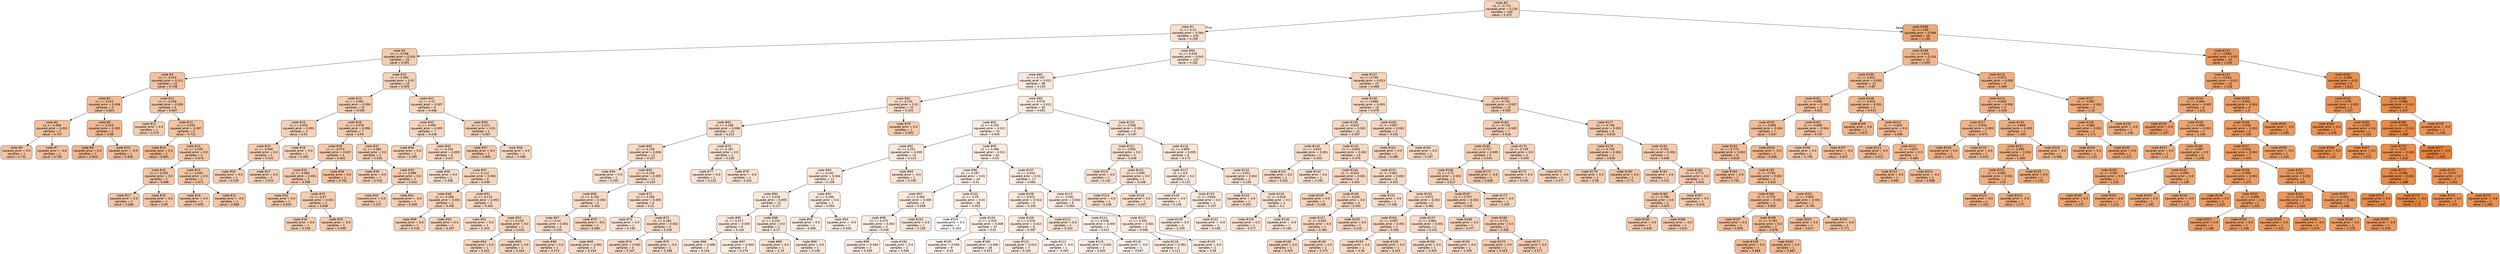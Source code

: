digraph Tree {
node [shape=box, style="filled, rounded", color="black", fontname="helvetica"] ;
edge [fontname="helvetica"] ;
0 [label="node #0\nx1 <= 0.772\nsquared_error = 0.226\nsamples = 200\nvalue = 0.475", fillcolor="#f6d3ba"] ;
1 [label="node #1\nx1 <= 0.13\nsquared_error = 0.064\nsamples = 154\nvalue = 0.259", fillcolor="#f9e0ce"] ;
0 -> 1 [labeldistance=2.5, labelangle=45, headlabel="True"] ;
2 [label="node #2\nx1 <= 0.046\nsquared_error = 0.024\nsamples = 29\nvalue = 0.591", fillcolor="#f4ccaf"] ;
1 -> 2 ;
3 [label="node #3\nx1 <= 0.023\nsquared_error = 0.012\nsamples = 10\nvalue = 0.748", fillcolor="#f3c3a0"] ;
2 -> 3 ;
4 [label="node #4\nx1 <= 0.012\nsquared_error = 0.006\nsamples = 4\nvalue = 0.824", fillcolor="#f2be99"] ;
3 -> 4 ;
5 [label="node #5\nx1 <= 0.006\nsquared_error = 0.001\nsamples = 2\nvalue = 0.757", fillcolor="#f2c29f"] ;
4 -> 5 ;
6 [label="node #6\nsquared_error = 0.0\nsamples = 1\nvalue = 0.731", fillcolor="#f3c4a2"] ;
5 -> 6 ;
7 [label="node #7\nsquared_error = -0.0\nsamples = 1\nvalue = 0.784", fillcolor="#f2c09d"] ;
5 -> 7 ;
8 [label="node #8\nx1 <= 0.019\nsquared_error = 0.003\nsamples = 2\nvalue = 0.89", fillcolor="#f1ba93"] ;
4 -> 8 ;
9 [label="node #9\nsquared_error = 0.0\nsamples = 1\nvalue = 0.944", fillcolor="#f0b78d"] ;
8 -> 9 ;
10 [label="node #10\nsquared_error = -0.0\nsamples = 1\nvalue = 0.836", fillcolor="#f1bd98"] ;
8 -> 10 ;
11 [label="node #11\nx1 <= 0.028\nsquared_error = 0.009\nsamples = 6\nvalue = 0.697", fillcolor="#f3c6a5"] ;
3 -> 11 ;
12 [label="node #12\nsquared_error = 0.0\nsamples = 1\nvalue = 0.575", fillcolor="#f5cdb0"] ;
11 -> 12 ;
13 [label="node #13\nx1 <= 0.033\nsquared_error = 0.007\nsamples = 5\nvalue = 0.722", fillcolor="#f3c4a2"] ;
11 -> 13 ;
14 [label="node #14\nsquared_error = 0.0\nsamples = 1\nvalue = 0.891", fillcolor="#f1ba92"] ;
13 -> 14 ;
15 [label="node #15\nx1 <= 0.039\nsquared_error = 0.0\nsamples = 4\nvalue = 0.679", fillcolor="#f3c7a6"] ;
13 -> 15 ;
16 [label="node #16\nx1 <= 0.036\nsquared_error = 0.0\nsamples = 2\nvalue = 0.688", fillcolor="#f3c6a6"] ;
15 -> 16 ;
17 [label="node #17\nsquared_error = 0.0\nsamples = 1\nvalue = 0.686", fillcolor="#f3c6a6"] ;
16 -> 17 ;
18 [label="node #18\nsquared_error = 0.0\nsamples = 1\nvalue = 0.69", fillcolor="#f3c6a5"] ;
16 -> 18 ;
19 [label="node #19\nx1 <= 0.043\nsquared_error = 0.0\nsamples = 2\nvalue = 0.671", fillcolor="#f3c7a7"] ;
15 -> 19 ;
20 [label="node #20\nsquared_error = 0.0\nsamples = 1\nvalue = 0.655", fillcolor="#f4c8a9"] ;
19 -> 20 ;
21 [label="node #21\nsquared_error = -0.0\nsamples = 1\nvalue = 0.686", fillcolor="#f3c6a6"] ;
19 -> 21 ;
22 [label="node #22\nx1 <= 0.092\nsquared_error = 0.01\nsamples = 19\nvalue = 0.509", fillcolor="#f5d1b6"] ;
2 -> 22 ;
23 [label="node #23\nx1 <= 0.061\nsquared_error = 0.006\nsamples = 10\nvalue = 0.566", fillcolor="#f5cdb1"] ;
22 -> 23 ;
24 [label="node #24\nx1 <= 0.055\nsquared_error = 0.001\nsamples = 3\nvalue = 0.51", fillcolor="#f5d1b6"] ;
23 -> 24 ;
25 [label="node #25\nx1 <= 0.049\nsquared_error = 0.0\nsamples = 2\nvalue = 0.532", fillcolor="#f5cfb4"] ;
24 -> 25 ;
26 [label="node #26\nsquared_error = 0.0\nsamples = 1\nvalue = 0.539", fillcolor="#f5cfb4"] ;
25 -> 26 ;
27 [label="node #27\nsquared_error = 0.0\nsamples = 1\nvalue = 0.524", fillcolor="#f5d0b5"] ;
25 -> 27 ;
28 [label="node #28\nsquared_error = 0.0\nsamples = 1\nvalue = 0.465", fillcolor="#f6d3ba"] ;
24 -> 28 ;
29 [label="node #29\nx1 <= 0.076\nsquared_error = 0.006\nsamples = 7\nvalue = 0.59", fillcolor="#f4ccaf"] ;
23 -> 29 ;
30 [label="node #30\nx1 <= 0.074\nsquared_error = 0.007\nsamples = 4\nvalue = 0.632", fillcolor="#f4c9ab"] ;
29 -> 30 ;
31 [label="node #31\nx1 <= 0.064\nsquared_error = 0.001\nsamples = 3\nvalue = 0.589", fillcolor="#f4ccaf"] ;
30 -> 31 ;
32 [label="node #32\nsquared_error = 0.0\nsamples = 1\nvalue = 0.629", fillcolor="#f4caab"] ;
31 -> 32 ;
33 [label="node #33\nx1 <= 0.07\nsquared_error = 0.001\nsamples = 2\nvalue = 0.569", fillcolor="#f5cdb1"] ;
31 -> 33 ;
34 [label="node #34\nsquared_error = 0.0\nsamples = 1\nvalue = 0.539", fillcolor="#f5cfb4"] ;
33 -> 34 ;
35 [label="node #35\nsquared_error = -0.0\nsamples = 1\nvalue = 0.599", fillcolor="#f4cbae"] ;
33 -> 35 ;
36 [label="node #36\nsquared_error = 0.0\nsamples = 1\nvalue = 0.761", fillcolor="#f2c29f"] ;
30 -> 36 ;
37 [label="node #37\nx1 <= 0.083\nsquared_error = 0.0\nsamples = 3\nvalue = 0.533", fillcolor="#f5cfb4"] ;
29 -> 37 ;
38 [label="node #38\nsquared_error = 0.0\nsamples = 1\nvalue = 0.516", fillcolor="#f5d0b6"] ;
37 -> 38 ;
39 [label="node #39\nx1 <= 0.089\nsquared_error = 0.0\nsamples = 2\nvalue = 0.542", fillcolor="#f5cfb3"] ;
37 -> 39 ;
40 [label="node #40\nsquared_error = 0.0\nsamples = 1\nvalue = 0.537", fillcolor="#f5cfb4"] ;
39 -> 40 ;
41 [label="node #41\nsquared_error = -0.0\nsamples = 1\nvalue = 0.548", fillcolor="#f5ceb3"] ;
39 -> 41 ;
42 [label="node #42\nx1 <= 0.12\nsquared_error = 0.007\nsamples = 9\nvalue = 0.446", fillcolor="#f6d5bc"] ;
22 -> 42 ;
43 [label="node #43\nx1 <= 0.095\nsquared_error = 0.005\nsamples = 7\nvalue = 0.428", fillcolor="#f6d6be"] ;
42 -> 43 ;
44 [label="node #44\nsquared_error = 0.0\nsamples = 1\nvalue = 0.495", fillcolor="#f6d2b8"] ;
43 -> 44 ;
45 [label="node #45\nx1 <= 0.103\nsquared_error = 0.005\nsamples = 6\nvalue = 0.417", fillcolor="#f7d6bf"] ;
43 -> 45 ;
46 [label="node #46\nsquared_error = 0.0\nsamples = 1\nvalue = 0.306", fillcolor="#f8ddca"] ;
45 -> 46 ;
47 [label="node #47\nx1 <= 0.112\nsquared_error = 0.003\nsamples = 5\nvalue = 0.439", fillcolor="#f6d5bd"] ;
45 -> 47 ;
48 [label="node #48\nx1 <= 0.109\nsquared_error = 0.001\nsamples = 2\nvalue = 0.492", fillcolor="#f6d2b8"] ;
47 -> 48 ;
49 [label="node #49\nsquared_error = 0.0\nsamples = 1\nvalue = 0.518", fillcolor="#f5d0b6"] ;
48 -> 49 ;
50 [label="node #50\nsquared_error = 0.0\nsamples = 1\nvalue = 0.467", fillcolor="#f6d3ba"] ;
48 -> 50 ;
51 [label="node #51\nx1 <= 0.115\nsquared_error = 0.002\nsamples = 3\nvalue = 0.404", fillcolor="#f7d7c0"] ;
47 -> 51 ;
52 [label="node #52\nsquared_error = 0.0\nsamples = 1\nvalue = 0.343", fillcolor="#f8dbc6"] ;
51 -> 52 ;
53 [label="node #53\nx1 <= 0.118\nsquared_error = 0.0\nsamples = 2\nvalue = 0.434", fillcolor="#f6d5bd"] ;
51 -> 53 ;
54 [label="node #54\nsquared_error = 0.0\nsamples = 1\nvalue = 0.425", fillcolor="#f6d6be"] ;
53 -> 54 ;
55 [label="node #55\nsquared_error = 0.0\nsamples = 1\nvalue = 0.444", fillcolor="#f6d5bd"] ;
53 -> 55 ;
56 [label="node #56\nx1 <= 0.121\nsquared_error = 0.01\nsamples = 2\nvalue = 0.507", fillcolor="#f5d1b7"] ;
42 -> 56 ;
57 [label="node #57\nsquared_error = 0.0\nsamples = 1\nvalue = 0.606", fillcolor="#f4cbad"] ;
56 -> 57 ;
58 [label="node #58\nsquared_error = 0.0\nsamples = 1\nvalue = 0.408", fillcolor="#f7d7c0"] ;
56 -> 58 ;
59 [label="node #59\nx1 <= 0.628\nsquared_error = 0.042\nsamples = 125\nvalue = 0.181", fillcolor="#fae4d5"] ;
1 -> 59 ;
60 [label="node #60\nx1 <= 0.197\nsquared_error = 0.021\nsamples = 98\nvalue = 0.103", fillcolor="#fae9dd"] ;
59 -> 60 ;
61 [label="node #61\nx1 <= 0.191\nsquared_error = 0.01\nsamples = 15\nvalue = 0.332", fillcolor="#f8dbc7"] ;
60 -> 61 ;
62 [label="node #62\nx1 <= 0.186\nsquared_error = 0.006\nsamples = 14\nvalue = 0.313", fillcolor="#f8ddc9"] ;
61 -> 62 ;
63 [label="node #63\nx1 <= 0.139\nsquared_error = 0.006\nsamples = 12\nvalue = 0.327", fillcolor="#f8dcc7"] ;
62 -> 63 ;
64 [label="node #64\nsquared_error = 0.0\nsamples = 1\nvalue = 0.255", fillcolor="#f9e0ce"] ;
63 -> 64 ;
65 [label="node #65\nx1 <= 0.159\nsquared_error = 0.005\nsamples = 11\nvalue = 0.334", fillcolor="#f8dbc7"] ;
63 -> 65 ;
66 [label="node #66\nx1 <= 0.156\nsquared_error = 0.004\nsamples = 5\nvalue = 0.363", fillcolor="#f7dac4"] ;
65 -> 66 ;
67 [label="node #67\nx1 <= 0.14\nsquared_error = 0.001\nsamples = 4\nvalue = 0.332", fillcolor="#f8dbc7"] ;
66 -> 67 ;
68 [label="node #68\nsquared_error = 0.0\nsamples = 1\nvalue = 0.373", fillcolor="#f7d9c3"] ;
67 -> 68 ;
69 [label="node #69\nsquared_error = 0.001\nsamples = 3\nvalue = 0.318", fillcolor="#f8dcc8"] ;
67 -> 69 ;
70 [label="node #70\nsquared_error = -0.0\nsamples = 1\nvalue = 0.484", fillcolor="#f6d2b9"] ;
66 -> 70 ;
71 [label="node #71\nx1 <= 0.166\nsquared_error = 0.005\nsamples = 6\nvalue = 0.31", fillcolor="#f8ddc9"] ;
65 -> 71 ;
72 [label="node #72\nsquared_error = 0.0\nsamples = 1\nvalue = 0.183", fillcolor="#f9e4d5"] ;
71 -> 72 ;
73 [label="node #73\nx1 <= 0.184\nsquared_error = 0.002\nsamples = 5\nvalue = 0.335", fillcolor="#f8dbc7"] ;
71 -> 73 ;
74 [label="node #74\nsquared_error = 0.002\nsamples = 4\nvalue = 0.347", fillcolor="#f7dac6"] ;
73 -> 74 ;
75 [label="node #75\nsquared_error = -0.0\nsamples = 1\nvalue = 0.288", fillcolor="#f8decb"] ;
73 -> 75 ;
76 [label="node #76\nx1 <= 0.187\nsquared_error = 0.0\nsamples = 2\nvalue = 0.228", fillcolor="#f9e2d1"] ;
62 -> 76 ;
77 [label="node #77\nsquared_error = 0.0\nsamples = 1\nvalue = 0.215", fillcolor="#f9e2d2"] ;
76 -> 77 ;
78 [label="node #78\nsquared_error = -0.0\nsamples = 1\nvalue = 0.241", fillcolor="#f9e1d0"] ;
76 -> 78 ;
79 [label="node #79\nsquared_error = 0.0\nsamples = 1\nvalue = 0.593", fillcolor="#f4ccae"] ;
61 -> 79 ;
80 [label="node #80\nx1 <= 0.576\nsquared_error = 0.012\nsamples = 83\nvalue = 0.061", fillcolor="#fbece0"] ;
60 -> 80 ;
81 [label="node #81\nx1 <= 0.255\nsquared_error = 0.011\nsamples = 74\nvalue = 0.045", fillcolor="#fbede2"] ;
80 -> 81 ;
82 [label="node #82\nx1 <= 0.251\nsquared_error = 0.005\nsamples = 13\nvalue = 0.113", fillcolor="#fae8dc"] ;
81 -> 82 ;
83 [label="node #83\nx1 <= 0.242\nsquared_error = 0.004\nsamples = 12\nvalue = 0.106", fillcolor="#fae9dc"] ;
82 -> 83 ;
84 [label="node #84\nx1 <= 0.239\nsquared_error = 0.005\nsamples = 10\nvalue = 0.117", fillcolor="#fae8db"] ;
83 -> 84 ;
85 [label="node #85\nx1 <= 0.217\nsquared_error = 0.005\nsamples = 8\nvalue = 0.104", fillcolor="#fae9dd"] ;
84 -> 85 ;
86 [label="node #86\nsquared_error = 0.006\nsamples = 3\nvalue = 0.144", fillcolor="#fae7d9"] ;
85 -> 86 ;
87 [label="node #87\nsquared_error = 0.003\nsamples = 5\nvalue = 0.079", fillcolor="#fbebdf"] ;
85 -> 87 ;
88 [label="node #88\nx1 <= 0.241\nsquared_error = 0.0\nsamples = 2\nvalue = 0.17", fillcolor="#fae5d6"] ;
84 -> 88 ;
89 [label="node #89\nsquared_error = 0.0\nsamples = 1\nvalue = 0.19", fillcolor="#f9e4d4"] ;
88 -> 89 ;
90 [label="node #90\nsquared_error = 0.0\nsamples = 1\nvalue = 0.149", fillcolor="#fae6d8"] ;
88 -> 90 ;
91 [label="node #91\nx1 <= 0.246\nsquared_error = 0.0\nsamples = 2\nvalue = 0.054", fillcolor="#fbece1"] ;
83 -> 91 ;
92 [label="node #92\nsquared_error = 0.0\nsamples = 1\nvalue = 0.066", fillcolor="#fbebe0"] ;
91 -> 92 ;
93 [label="node #93\nsquared_error = -0.0\nsamples = 1\nvalue = 0.043", fillcolor="#fbede2"] ;
91 -> 93 ;
94 [label="node #94\nsquared_error = -0.0\nsamples = 1\nvalue = 0.195", fillcolor="#f9e4d4"] ;
82 -> 94 ;
95 [label="node #95\nx1 <= 0.496\nsquared_error = 0.011\nsamples = 61\nvalue = 0.03", fillcolor="#fbede3"] ;
81 -> 95 ;
96 [label="node #96\nx1 <= 0.287\nsquared_error = 0.01\nsamples = 44\nvalue = 0.01", fillcolor="#fcefe5"] ;
95 -> 96 ;
97 [label="node #97\nx1 <= 0.283\nsquared_error = 0.005\nsamples = 6\nvalue = 0.058", fillcolor="#fbece1"] ;
96 -> 97 ;
98 [label="node #98\nx1 <= 0.275\nsquared_error = 0.003\nsamples = 5\nvalue = 0.038", fillcolor="#fbede3"] ;
97 -> 98 ;
99 [label="node #99\nsquared_error = 0.004\nsamples = 3\nvalue = 0.059", fillcolor="#fbece1"] ;
98 -> 99 ;
100 [label="node #100\nsquared_error = 0.0\nsamples = 2\nvalue = 0.006", fillcolor="#fcefe6"] ;
98 -> 100 ;
101 [label="node #101\nsquared_error = 0.0\nsamples = 1\nvalue = 0.156", fillcolor="#fae6d8"] ;
97 -> 101 ;
102 [label="node #102\nx1 <= 0.29\nsquared_error = 0.01\nsamples = 38\nvalue = 0.003", fillcolor="#fcefe6"] ;
96 -> 102 ;
103 [label="node #103\nsquared_error = 0.0\nsamples = 1\nvalue = -0.263", fillcolor="#ffffff"] ;
102 -> 103 ;
104 [label="node #104\nx1 <= 0.319\nsquared_error = 0.008\nsamples = 37\nvalue = 0.01", fillcolor="#fcefe5"] ;
102 -> 104 ;
105 [label="node #105\nsquared_error = 0.005\nsamples = 9\nvalue = -0.03", fillcolor="#fcf1e9"] ;
104 -> 105 ;
106 [label="node #106\nsquared_error = 0.009\nsamples = 28\nvalue = 0.023", fillcolor="#fbeee4"] ;
104 -> 106 ;
107 [label="node #107\nx1 <= 0.524\nsquared_error = 0.01\nsamples = 17\nvalue = 0.081", fillcolor="#fbeadf"] ;
95 -> 107 ;
108 [label="node #108\nx1 <= 0.521\nsquared_error = 0.014\nsamples = 9\nvalue = 0.105", fillcolor="#fae9dc"] ;
107 -> 108 ;
109 [label="node #109\nx1 <= 0.519\nsquared_error = 0.013\nsamples = 8\nvalue = 0.087", fillcolor="#fbeade"] ;
108 -> 109 ;
110 [label="node #110\nsquared_error = 0.012\nsamples = 7\nvalue = 0.105", fillcolor="#fae9dc"] ;
109 -> 110 ;
111 [label="node #111\nsquared_error = -0.0\nsamples = 1\nvalue = -0.042", fillcolor="#fcf2ea"] ;
109 -> 111 ;
112 [label="node #112\nsquared_error = 0.0\nsamples = 1\nvalue = 0.252", fillcolor="#f9e0cf"] ;
108 -> 112 ;
113 [label="node #113\nx1 <= 0.541\nsquared_error = 0.003\nsamples = 8\nvalue = 0.054", fillcolor="#fbece1"] ;
107 -> 113 ;
114 [label="node #114\nx1 <= 0.538\nsquared_error = 0.003\nsamples = 4\nvalue = 0.013", fillcolor="#fceee5"] ;
113 -> 114 ;
115 [label="node #115\nsquared_error = 0.002\nsamples = 3\nvalue = 0.033", fillcolor="#fbede3"] ;
114 -> 115 ;
116 [label="node #116\nsquared_error = -0.0\nsamples = 1\nvalue = -0.047", fillcolor="#fcf2eb"] ;
114 -> 116 ;
117 [label="node #117\nx1 <= 0.551\nsquared_error = 0.001\nsamples = 4\nvalue = 0.096", fillcolor="#fbeadd"] ;
113 -> 117 ;
118 [label="node #118\nsquared_error = 0.001\nsamples = 2\nvalue = 0.111", fillcolor="#fae9dc"] ;
117 -> 118 ;
119 [label="node #119\nsquared_error = 0.0\nsamples = 2\nvalue = 0.08", fillcolor="#fbeadf"] ;
117 -> 119 ;
120 [label="node #120\nx1 <= 0.598\nsquared_error = 0.004\nsamples = 9\nvalue = 0.197", fillcolor="#f9e3d4"] ;
80 -> 120 ;
121 [label="node #121\nx1 <= 0.592\nsquared_error = 0.0\nsamples = 3\nvalue = 0.246", fillcolor="#f9e1cf"] ;
120 -> 121 ;
122 [label="node #122\nsquared_error = 0.0\nsamples = 1\nvalue = 0.242", fillcolor="#f9e1d0"] ;
121 -> 122 ;
123 [label="node #123\nx1 <= 0.595\nsquared_error = 0.0\nsamples = 2\nvalue = 0.248", fillcolor="#f9e0cf"] ;
121 -> 123 ;
124 [label="node #124\nsquared_error = 0.0\nsamples = 1\nvalue = 0.248", fillcolor="#f9e0cf"] ;
123 -> 124 ;
125 [label="node #125\nsquared_error = 0.0\nsamples = 1\nvalue = 0.247", fillcolor="#f9e0cf"] ;
123 -> 125 ;
126 [label="node #126\nx1 <= 0.609\nsquared_error = 0.005\nsamples = 6\nvalue = 0.173", fillcolor="#fae5d6"] ;
120 -> 126 ;
127 [label="node #127\nx1 <= 0.6\nsquared_error = 0.0\nsamples = 3\nvalue = 0.113", fillcolor="#fae8dc"] ;
126 -> 127 ;
128 [label="node #128\nsquared_error = 0.0\nsamples = 1\nvalue = 0.126", fillcolor="#fae8da"] ;
127 -> 128 ;
129 [label="node #129\nx1 <= 0.604\nsquared_error = 0.0\nsamples = 2\nvalue = 0.107", fillcolor="#fae9dc"] ;
127 -> 129 ;
130 [label="node #130\nsquared_error = 0.0\nsamples = 1\nvalue = 0.105", fillcolor="#fae9dc"] ;
129 -> 130 ;
131 [label="node #131\nsquared_error = -0.0\nsamples = 1\nvalue = 0.108", fillcolor="#fae9dc"] ;
129 -> 131 ;
132 [label="node #132\nx1 <= 0.611\nsquared_error = 0.002\nsamples = 3\nvalue = 0.234", fillcolor="#f9e1d0"] ;
126 -> 132 ;
133 [label="node #133\nsquared_error = 0.0\nsamples = 1\nvalue = 0.301", fillcolor="#f8ddca"] ;
132 -> 133 ;
134 [label="node #134\nx1 <= 0.618\nsquared_error = 0.0\nsamples = 2\nvalue = 0.2", fillcolor="#f9e3d3"] ;
132 -> 134 ;
135 [label="node #135\nsquared_error = 0.0\nsamples = 1\nvalue = 0.217", fillcolor="#f9e2d2"] ;
134 -> 135 ;
136 [label="node #136\nsquared_error = -0.0\nsamples = 1\nvalue = 0.184", fillcolor="#f9e4d5"] ;
134 -> 136 ;
137 [label="node #137\nx1 <= 0.705\nsquared_error = 0.013\nsamples = 27\nvalue = 0.468", fillcolor="#f6d3ba"] ;
59 -> 137 ;
138 [label="node #138\nx1 <= 0.688\nsquared_error = 0.003\nsamples = 14\nvalue = 0.378", fillcolor="#f7d9c3"] ;
137 -> 138 ;
139 [label="node #139\nx1 <= 0.633\nsquared_error = 0.002\nsamples = 12\nvalue = 0.367", fillcolor="#f7d9c4"] ;
138 -> 139 ;
140 [label="node #140\nx1 <= 0.633\nsquared_error = 0.001\nsamples = 2\nvalue = 0.323", fillcolor="#f8dcc8"] ;
139 -> 140 ;
141 [label="node #141\nsquared_error = 0.0\nsamples = 1\nvalue = 0.351", fillcolor="#f7dac5"] ;
140 -> 141 ;
142 [label="node #142\nsquared_error = 0.0\nsamples = 1\nvalue = 0.295", fillcolor="#f8decb"] ;
140 -> 142 ;
143 [label="node #143\nx1 <= 0.653\nsquared_error = 0.002\nsamples = 10\nvalue = 0.376", fillcolor="#f7d9c3"] ;
139 -> 143 ;
144 [label="node #144\nx1 <= 0.633\nsquared_error = 0.001\nsamples = 5\nvalue = 0.401", fillcolor="#f7d7c1"] ;
143 -> 144 ;
145 [label="node #145\nsquared_error = 0.0\nsamples = 1\nvalue = 0.436", fillcolor="#f6d5bd"] ;
144 -> 145 ;
146 [label="node #146\nx1 <= 0.641\nsquared_error = 0.0\nsamples = 4\nvalue = 0.392", fillcolor="#f7d8c1"] ;
144 -> 146 ;
147 [label="node #147\nx1 <= 0.635\nsquared_error = 0.0\nsamples = 3\nvalue = 0.384", fillcolor="#f7d8c2"] ;
146 -> 147 ;
148 [label="node #148\nsquared_error = 0.0\nsamples = 1\nvalue = 0.403", fillcolor="#f7d7c0"] ;
147 -> 148 ;
149 [label="node #149\nsquared_error = 0.0\nsamples = 2\nvalue = 0.375", fillcolor="#f7d9c3"] ;
147 -> 149 ;
150 [label="node #150\nsquared_error = 0.0\nsamples = 1\nvalue = 0.416", fillcolor="#f7d6bf"] ;
146 -> 150 ;
151 [label="node #151\nx1 <= 0.661\nsquared_error = 0.002\nsamples = 5\nvalue = 0.351", fillcolor="#f7dac5"] ;
143 -> 151 ;
152 [label="node #152\nsquared_error = 0.0\nsamples = 1\nvalue = 0.306", fillcolor="#f8ddc9"] ;
151 -> 152 ;
153 [label="node #153\nx1 <= 0.675\nsquared_error = 0.002\nsamples = 4\nvalue = 0.362", fillcolor="#f7dac4"] ;
151 -> 153 ;
154 [label="node #154\nx1 <= 0.667\nsquared_error = 0.001\nsamples = 2\nvalue = 0.392", fillcolor="#f7d8c1"] ;
153 -> 154 ;
155 [label="node #155\nsquared_error = 0.0\nsamples = 1\nvalue = 0.36", fillcolor="#f7dac4"] ;
154 -> 155 ;
156 [label="node #156\nsquared_error = 0.0\nsamples = 1\nvalue = 0.425", fillcolor="#f7d6be"] ;
154 -> 156 ;
157 [label="node #157\nx1 <= 0.681\nsquared_error = 0.001\nsamples = 2\nvalue = 0.331", fillcolor="#f8dbc7"] ;
153 -> 157 ;
158 [label="node #158\nsquared_error = 0.0\nsamples = 1\nvalue = 0.303", fillcolor="#f8ddca"] ;
157 -> 158 ;
159 [label="node #159\nsquared_error = 0.0\nsamples = 1\nvalue = 0.359", fillcolor="#f7dac4"] ;
157 -> 159 ;
160 [label="node #160\nx1 <= 0.697\nsquared_error = 0.002\nsamples = 2\nvalue = 0.441", fillcolor="#f6d5bd"] ;
138 -> 160 ;
161 [label="node #161\nsquared_error = 0.0\nsamples = 1\nvalue = 0.486", fillcolor="#f6d2b9"] ;
160 -> 161 ;
162 [label="node #162\nsquared_error = 0.0\nsamples = 1\nvalue = 0.397", fillcolor="#f7d8c1"] ;
160 -> 162 ;
163 [label="node #163\nx1 <= 0.731\nsquared_error = 0.007\nsamples = 13\nvalue = 0.565", fillcolor="#f5cdb1"] ;
137 -> 163 ;
164 [label="node #164\nx1 <= 0.729\nsquared_error = 0.005\nsamples = 7\nvalue = 0.518", fillcolor="#f5d0b6"] ;
163 -> 164 ;
165 [label="node #165\nx1 <= 0.727\nsquared_error = 0.005\nsamples = 5\nvalue = 0.543", fillcolor="#f5cfb3"] ;
164 -> 165 ;
166 [label="node #166\nx1 <= 0.72\nsquared_error = 0.002\nsamples = 4\nvalue = 0.517", fillcolor="#f5d0b6"] ;
165 -> 166 ;
167 [label="node #167\nx1 <= 0.707\nsquared_error = 0.002\nsamples = 3\nvalue = 0.536", fillcolor="#f5cfb4"] ;
166 -> 167 ;
168 [label="node #168\nsquared_error = 0.0\nsamples = 1\nvalue = 0.477", fillcolor="#f6d3b9"] ;
167 -> 168 ;
169 [label="node #169\nx1 <= 0.711\nsquared_error = 0.0\nsamples = 2\nvalue = 0.565", fillcolor="#f5cdb1"] ;
167 -> 169 ;
170 [label="node #170\nsquared_error = 0.0\nsamples = 1\nvalue = 0.553", fillcolor="#f5ceb2"] ;
169 -> 170 ;
171 [label="node #171\nsquared_error = 0.0\nsamples = 1\nvalue = 0.577", fillcolor="#f5cdb0"] ;
169 -> 171 ;
172 [label="node #172\nsquared_error = 0.0\nsamples = 1\nvalue = 0.459", fillcolor="#f6d4bb"] ;
166 -> 172 ;
173 [label="node #173\nsquared_error = -0.0\nsamples = 1\nvalue = 0.649", fillcolor="#f4c8a9"] ;
165 -> 173 ;
174 [label="node #174\nx1 <= 0.729\nsquared_error = 0.0\nsamples = 2\nvalue = 0.455", fillcolor="#f6d4bb"] ;
164 -> 174 ;
175 [label="node #175\nsquared_error = 0.0\nsamples = 1\nvalue = 0.433", fillcolor="#f6d5bd"] ;
174 -> 175 ;
176 [label="node #176\nsquared_error = -0.0\nsamples = 1\nvalue = 0.477", fillcolor="#f6d3b9"] ;
174 -> 176 ;
177 [label="node #177\nx1 <= 0.758\nsquared_error = 0.003\nsamples = 6\nvalue = 0.619", fillcolor="#f4caac"] ;
163 -> 177 ;
178 [label="node #178\nx1 <= 0.744\nsquared_error = 0.004\nsamples = 2\nvalue = 0.645", fillcolor="#f4c9aa"] ;
177 -> 178 ;
179 [label="node #179\nsquared_error = 0.0\nsamples = 1\nvalue = 0.58", fillcolor="#f5cdb0"] ;
178 -> 179 ;
180 [label="node #180\nsquared_error = 0.0\nsamples = 1\nvalue = 0.71", fillcolor="#f3c5a4"] ;
178 -> 180 ;
181 [label="node #181\nx1 <= 0.761\nsquared_error = 0.002\nsamples = 4\nvalue = 0.606", fillcolor="#f4cbad"] ;
177 -> 181 ;
182 [label="node #182\nsquared_error = 0.0\nsamples = 1\nvalue = 0.531", fillcolor="#f5cfb4"] ;
181 -> 182 ;
183 [label="node #183\nx1 <= 0.771\nsquared_error = 0.0\nsamples = 3\nvalue = 0.631", fillcolor="#f4caab"] ;
181 -> 183 ;
184 [label="node #184\nx1 <= 0.766\nsquared_error = 0.0\nsamples = 2\nvalue = 0.637", fillcolor="#f4c9aa"] ;
183 -> 184 ;
185 [label="node #185\nsquared_error = 0.0\nsamples = 1\nvalue = 0.634", fillcolor="#f4c9ab"] ;
184 -> 185 ;
186 [label="node #186\nsquared_error = -0.0\nsamples = 1\nvalue = 0.641", fillcolor="#f4c9aa"] ;
184 -> 186 ;
187 [label="node #187\nsquared_error = 0.0\nsamples = 1\nvalue = 0.618", fillcolor="#f4caac"] ;
183 -> 187 ;
188 [label="node #188\nx1 <= 0.89\nsquared_error = 0.086\nsamples = 46\nvalue = 1.198", fillcolor="#eda876"] ;
0 -> 188 [labeldistance=2.5, labelangle=-45, headlabel="False"] ;
189 [label="node #189\nx1 <= 0.831\nsquared_error = 0.018\nsamples = 22\nvalue = 0.939", fillcolor="#f0b78e"] ;
188 -> 189 ;
190 [label="node #190\nx1 <= 0.812\nsquared_error = 0.005\nsamples = 13\nvalue = 0.85", fillcolor="#f1bc96"] ;
189 -> 190 ;
191 [label="node #191\nx1 <= 0.808\nsquared_error = 0.005\nsamples = 9\nvalue = 0.822", fillcolor="#f2be99"] ;
190 -> 191 ;
192 [label="node #192\nx1 <= 0.806\nsquared_error = 0.004\nsamples = 7\nvalue = 0.837", fillcolor="#f1bd98"] ;
191 -> 192 ;
193 [label="node #193\nx1 <= 0.774\nsquared_error = 0.002\nsamples = 6\nvalue = 0.819", fillcolor="#f2be99"] ;
192 -> 193 ;
194 [label="node #194\nsquared_error = 0.0\nsamples = 1\nvalue = 0.761", fillcolor="#f2c29f"] ;
193 -> 194 ;
195 [label="node #195\nx1 <= 0.794\nsquared_error = 0.002\nsamples = 5\nvalue = 0.831", fillcolor="#f1be98"] ;
193 -> 195 ;
196 [label="node #196\nx1 <= 0.778\nsquared_error = 0.001\nsamples = 3\nvalue = 0.855", fillcolor="#f1bc96"] ;
195 -> 196 ;
197 [label="node #197\nsquared_error = 0.0\nsamples = 1\nvalue = 0.809", fillcolor="#f2bf9a"] ;
196 -> 197 ;
198 [label="node #198\nx1 <= 0.783\nsquared_error = 0.0\nsamples = 2\nvalue = 0.878", fillcolor="#f1bb94"] ;
196 -> 198 ;
199 [label="node #199\nsquared_error = 0.0\nsamples = 1\nvalue = 0.869", fillcolor="#f1bb95"] ;
198 -> 199 ;
200 [label="node #200\nsquared_error = 0.0\nsamples = 1\nvalue = 0.887", fillcolor="#f1ba93"] ;
198 -> 200 ;
201 [label="node #201\nx1 <= 0.803\nsquared_error = 0.001\nsamples = 2\nvalue = 0.794", fillcolor="#f2c09c"] ;
195 -> 201 ;
202 [label="node #202\nsquared_error = 0.0\nsamples = 1\nvalue = 0.817", fillcolor="#f2be99"] ;
201 -> 202 ;
203 [label="node #203\nsquared_error = -0.0\nsamples = 1\nvalue = 0.771", fillcolor="#f2c19e"] ;
201 -> 203 ;
204 [label="node #204\nsquared_error = -0.0\nsamples = 1\nvalue = 0.946", fillcolor="#f0b78d"] ;
192 -> 204 ;
205 [label="node #205\nx1 <= 0.808\nsquared_error = 0.004\nsamples = 2\nvalue = 0.767", fillcolor="#f2c19e"] ;
191 -> 205 ;
206 [label="node #206\nsquared_error = 0.0\nsamples = 1\nvalue = 0.708", fillcolor="#f3c5a4"] ;
205 -> 206 ;
207 [label="node #207\nsquared_error = -0.0\nsamples = 1\nvalue = 0.827", fillcolor="#f2be99"] ;
205 -> 207 ;
208 [label="node #208\nx1 <= 0.816\nsquared_error = 0.001\nsamples = 4\nvalue = 0.913", fillcolor="#f0b990"] ;
190 -> 208 ;
209 [label="node #209\nsquared_error = 0.0\nsamples = 1\nvalue = 0.972", fillcolor="#f0b58b"] ;
208 -> 209 ;
210 [label="node #210\nx1 <= 0.818\nsquared_error = 0.0\nsamples = 3\nvalue = 0.893", fillcolor="#f1ba92"] ;
208 -> 210 ;
211 [label="node #211\nsquared_error = 0.0\nsamples = 1\nvalue = 0.912", fillcolor="#f0b991"] ;
210 -> 211 ;
212 [label="node #212\nx1 <= 0.823\nsquared_error = 0.0\nsamples = 2\nvalue = 0.884", fillcolor="#f1ba93"] ;
210 -> 212 ;
213 [label="node #213\nsquared_error = 0.0\nsamples = 1\nvalue = 0.881", fillcolor="#f1bb93"] ;
212 -> 213 ;
214 [label="node #214\nsquared_error = -0.0\nsamples = 1\nvalue = 0.888", fillcolor="#f1ba93"] ;
212 -> 214 ;
215 [label="node #215\nx1 <= 0.874\nsquared_error = 0.008\nsamples = 9\nvalue = 1.069", fillcolor="#efaf82"] ;
189 -> 215 ;
216 [label="node #216\nx1 <= 0.848\nsquared_error = 0.006\nsamples = 6\nvalue = 1.028", fillcolor="#efb286"] ;
215 -> 216 ;
217 [label="node #217\nx1 <= 0.834\nsquared_error = 0.003\nsamples = 2\nvalue = 0.974", fillcolor="#f0b58b"] ;
216 -> 217 ;
218 [label="node #218\nsquared_error = 0.0\nsamples = 1\nvalue = 1.031", fillcolor="#efb285"] ;
217 -> 218 ;
219 [label="node #219\nsquared_error = 0.0\nsamples = 1\nvalue = 0.916", fillcolor="#f0b890"] ;
217 -> 219 ;
220 [label="node #220\nx1 <= 0.869\nsquared_error = 0.005\nsamples = 4\nvalue = 1.055", fillcolor="#efb083"] ;
216 -> 220 ;
221 [label="node #221\nx1 <= 0.865\nsquared_error = 0.003\nsamples = 3\nvalue = 1.084", fillcolor="#eeae80"] ;
220 -> 221 ;
222 [label="node #222\nx1 <= 0.862\nsquared_error = 0.001\nsamples = 2\nvalue = 1.05", fillcolor="#efb084"] ;
221 -> 222 ;
223 [label="node #223\nsquared_error = 0.0\nsamples = 1\nvalue = 1.023", fillcolor="#efb286"] ;
222 -> 223 ;
224 [label="node #224\nsquared_error = -0.0\nsamples = 1\nvalue = 1.077", fillcolor="#eeaf81"] ;
222 -> 224 ;
225 [label="node #225\nsquared_error = 0.0\nsamples = 1\nvalue = 1.152", fillcolor="#eeaa7a"] ;
221 -> 225 ;
226 [label="node #226\nsquared_error = 0.0\nsamples = 1\nvalue = 0.968", fillcolor="#f0b58b"] ;
220 -> 226 ;
227 [label="node #227\nx1 <= 0.887\nsquared_error = 0.002\nsamples = 3\nvalue = 1.15", fillcolor="#eeaa7a"] ;
215 -> 227 ;
228 [label="node #228\nx1 <= 0.882\nsquared_error = 0.002\nsamples = 2\nvalue = 1.171", fillcolor="#eda978"] ;
227 -> 228 ;
229 [label="node #229\nsquared_error = 0.0\nsamples = 1\nvalue = 1.125", fillcolor="#eeac7d"] ;
228 -> 229 ;
230 [label="node #230\nsquared_error = 0.0\nsamples = 1\nvalue = 1.217", fillcolor="#eda674"] ;
228 -> 230 ;
231 [label="node #231\nsquared_error = -0.0\nsamples = 1\nvalue = 1.108", fillcolor="#eead7e"] ;
227 -> 231 ;
232 [label="node #232\nx1 <= 0.946\nsquared_error = 0.03\nsamples = 24\nvalue = 1.435", fillcolor="#ea995f"] ;
188 -> 232 ;
233 [label="node #233\nx1 <= 0.904\nsquared_error = 0.011\nsamples = 15\nvalue = 1.328", fillcolor="#eba069"] ;
232 -> 233 ;
234 [label="node #234\nx1 <= 0.894\nsquared_error = 0.005\nsamples = 6\nvalue = 1.221", fillcolor="#eda673"] ;
233 -> 234 ;
235 [label="node #235\nsquared_error = 0.0\nsamples = 1\nvalue = 1.357", fillcolor="#eb9e67"] ;
234 -> 235 ;
236 [label="node #236\nx1 <= 0.895\nsquared_error = 0.001\nsamples = 5\nvalue = 1.193", fillcolor="#eda876"] ;
234 -> 236 ;
237 [label="node #237\nsquared_error = 0.0\nsamples = 1\nvalue = 1.13", fillcolor="#eeac7c"] ;
236 -> 237 ;
238 [label="node #238\nx1 <= 0.897\nsquared_error = 0.0\nsamples = 4\nvalue = 1.209", fillcolor="#eda775"] ;
236 -> 238 ;
239 [label="node #239\nx1 <= 0.897\nsquared_error = 0.0\nsamples = 2\nvalue = 1.223", fillcolor="#eda673"] ;
238 -> 239 ;
240 [label="node #240\nsquared_error = 0.0\nsamples = 1\nvalue = 1.232", fillcolor="#eda672"] ;
239 -> 240 ;
241 [label="node #241\nsquared_error = 0.0\nsamples = 1\nvalue = 1.214", fillcolor="#eda774"] ;
239 -> 241 ;
242 [label="node #242\nx1 <= 0.899\nsquared_error = 0.0\nsamples = 2\nvalue = 1.195", fillcolor="#eda876"] ;
238 -> 242 ;
243 [label="node #243\nsquared_error = 0.0\nsamples = 1\nvalue = 1.185", fillcolor="#eda877"] ;
242 -> 243 ;
244 [label="node #244\nsquared_error = -0.0\nsamples = 1\nvalue = 1.205", fillcolor="#eda775"] ;
242 -> 244 ;
245 [label="node #245\nx1 <= 0.941\nsquared_error = 0.003\nsamples = 9\nvalue = 1.4", fillcolor="#ea9c63"] ;
233 -> 245 ;
246 [label="node #246\nx1 <= 0.938\nsquared_error = 0.002\nsamples = 8\nvalue = 1.392", fillcolor="#eb9c63"] ;
245 -> 246 ;
247 [label="node #247\nx1 <= 0.916\nsquared_error = 0.002\nsamples = 7\nvalue = 1.403", fillcolor="#ea9b62"] ;
246 -> 247 ;
248 [label="node #248\nx1 <= 0.908\nsquared_error = 0.001\nsamples = 3\nvalue = 1.372", fillcolor="#eb9d65"] ;
247 -> 248 ;
249 [label="node #249\nsquared_error = 0.0\nsamples = 1\nvalue = 1.415", fillcolor="#ea9b61"] ;
248 -> 249 ;
250 [label="node #250\nx1 <= 0.909\nsquared_error = 0.0\nsamples = 2\nvalue = 1.351", fillcolor="#eb9e67"] ;
248 -> 250 ;
251 [label="node #251\nsquared_error = 0.0\nsamples = 1\nvalue = 1.366", fillcolor="#eb9d66"] ;
250 -> 251 ;
252 [label="node #252\nsquared_error = 0.0\nsamples = 1\nvalue = 1.336", fillcolor="#eb9f69"] ;
250 -> 252 ;
253 [label="node #253\nx1 <= 0.927\nsquared_error = 0.001\nsamples = 4\nvalue = 1.426", fillcolor="#ea9a60"] ;
247 -> 253 ;
254 [label="node #254\nx1 <= 0.923\nsquared_error = 0.001\nsamples = 2\nvalue = 1.444", fillcolor="#ea995f"] ;
253 -> 254 ;
255 [label="node #255\nsquared_error = 0.0\nsamples = 1\nvalue = 1.413", fillcolor="#ea9b61"] ;
254 -> 255 ;
256 [label="node #256\nsquared_error = -0.0\nsamples = 1\nvalue = 1.474", fillcolor="#ea975c"] ;
254 -> 256 ;
257 [label="node #257\nx1 <= 0.933\nsquared_error = 0.001\nsamples = 2\nvalue = 1.408", fillcolor="#ea9b62"] ;
253 -> 257 ;
258 [label="node #258\nsquared_error = 0.0\nsamples = 1\nvalue = 1.378", fillcolor="#eb9d65"] ;
257 -> 258 ;
259 [label="node #259\nsquared_error = -0.0\nsamples = 1\nvalue = 1.439", fillcolor="#ea995f"] ;
257 -> 259 ;
260 [label="node #260\nsquared_error = -0.0\nsamples = 1\nvalue = 1.318", fillcolor="#eba06a"] ;
246 -> 260 ;
261 [label="node #261\nsquared_error = -0.0\nsamples = 1\nvalue = 1.459", fillcolor="#ea985d"] ;
245 -> 261 ;
262 [label="node #262\nx1 <= 0.964\nsquared_error = 0.01\nsamples = 9\nvalue = 1.614", fillcolor="#e88f4f"] ;
232 -> 262 ;
263 [label="node #263\nx1 <= 0.95\nsquared_error = 0.001\nsamples = 3\nvalue = 1.547", fillcolor="#e99355"] ;
262 -> 263 ;
264 [label="node #264\nsquared_error = 0.0\nsamples = 1\nvalue = 1.578", fillcolor="#e89152"] ;
263 -> 264 ;
265 [label="node #265\nx1 <= 0.957\nsquared_error = 0.0\nsamples = 2\nvalue = 1.531", fillcolor="#e99456"] ;
263 -> 265 ;
266 [label="node #266\nsquared_error = 0.0\nsamples = 1\nvalue = 1.54", fillcolor="#e99355"] ;
265 -> 266 ;
267 [label="node #267\nsquared_error = 0.0\nsamples = 1\nvalue = 1.523", fillcolor="#e99457"] ;
265 -> 267 ;
268 [label="node #268\nx1 <= 0.986\nsquared_error = 0.012\nsamples = 6\nvalue = 1.647", fillcolor="#e78d4b"] ;
262 -> 268 ;
269 [label="node #269\nx1 <= 0.979\nsquared_error = 0.012\nsamples = 5\nvalue = 1.669", fillcolor="#e78b49"] ;
268 -> 269 ;
270 [label="node #270\nx1 <= 0.97\nsquared_error = 0.005\nsamples = 4\nvalue = 1.626", fillcolor="#e88e4d"] ;
269 -> 270 ;
271 [label="node #271\nx1 <= 0.968\nsquared_error = 0.002\nsamples = 2\nvalue = 1.689", fillcolor="#e78a47"] ;
270 -> 271 ;
272 [label="node #272\nsquared_error = 0.0\nsamples = 1\nvalue = 1.647", fillcolor="#e78d4b"] ;
271 -> 272 ;
273 [label="node #273\nsquared_error = -0.0\nsamples = 1\nvalue = 1.73", fillcolor="#e68844"] ;
271 -> 273 ;
274 [label="node #274\nx1 <= 0.971\nsquared_error = 0.0\nsamples = 2\nvalue = 1.564", fillcolor="#e89253"] ;
270 -> 274 ;
275 [label="node #275\nsquared_error = 0.0\nsamples = 1\nvalue = 1.542", fillcolor="#e99355"] ;
274 -> 275 ;
276 [label="node #276\nsquared_error = -0.0\nsamples = 1\nvalue = 1.585", fillcolor="#e89051"] ;
274 -> 276 ;
277 [label="node #277\nsquared_error = -0.0\nsamples = 1\nvalue = 1.843", fillcolor="#e58139"] ;
269 -> 277 ;
278 [label="node #278\nsquared_error = -0.0\nsamples = 1\nvalue = 1.535", fillcolor="#e99356"] ;
268 -> 278 ;
}